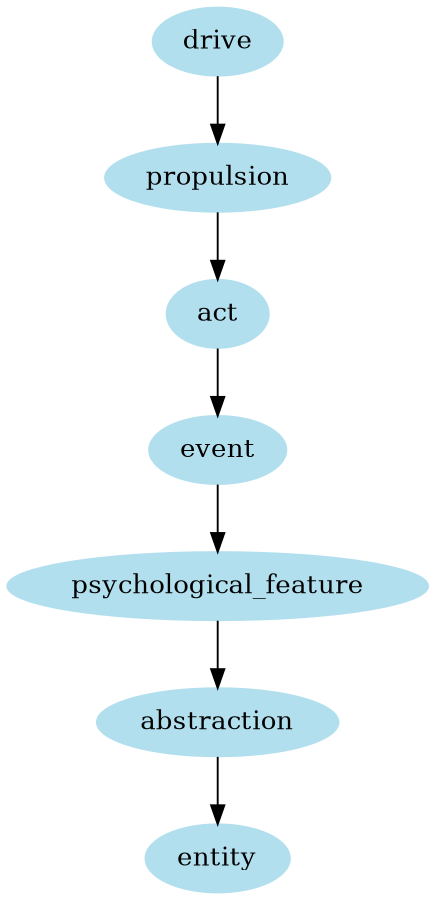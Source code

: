 digraph unix {
	node [color=lightblue2 style=filled]
	size="6,6"
	drive -> propulsion
	propulsion -> act
	act -> event
	event -> psychological_feature
	psychological_feature -> abstraction
	abstraction -> entity
}
